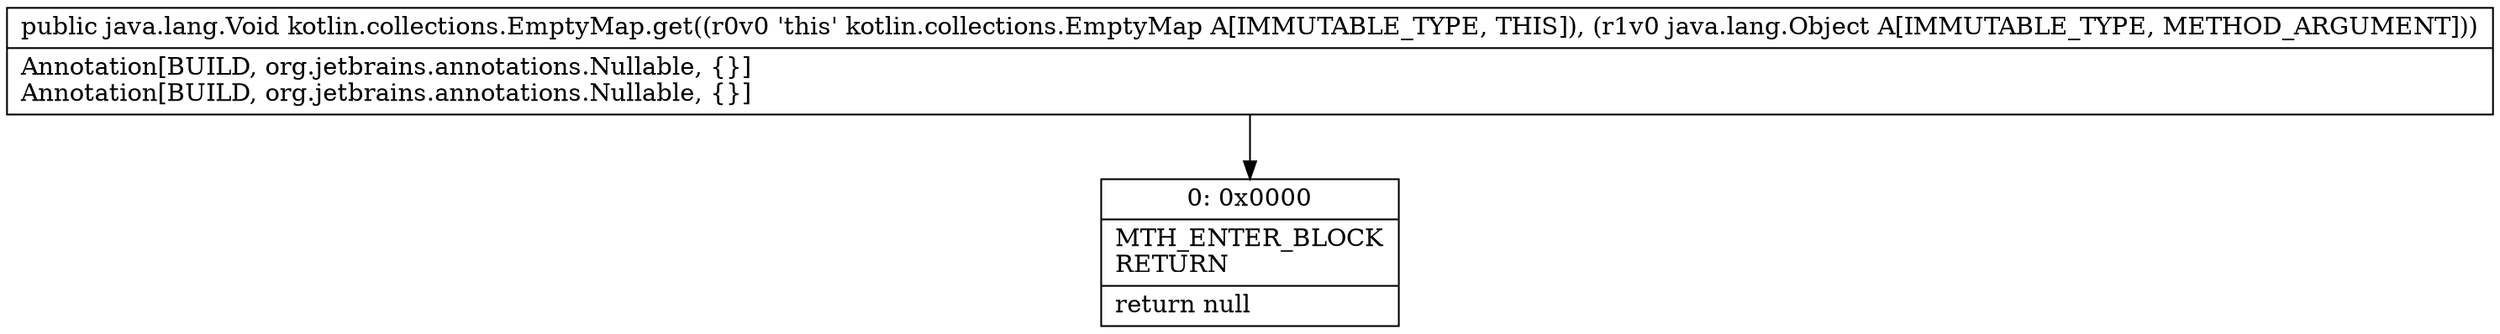 digraph "CFG forkotlin.collections.EmptyMap.get(Ljava\/lang\/Object;)Ljava\/lang\/Void;" {
Node_0 [shape=record,label="{0\:\ 0x0000|MTH_ENTER_BLOCK\lRETURN\l|return null\l}"];
MethodNode[shape=record,label="{public java.lang.Void kotlin.collections.EmptyMap.get((r0v0 'this' kotlin.collections.EmptyMap A[IMMUTABLE_TYPE, THIS]), (r1v0 java.lang.Object A[IMMUTABLE_TYPE, METHOD_ARGUMENT]))  | Annotation[BUILD, org.jetbrains.annotations.Nullable, \{\}]\lAnnotation[BUILD, org.jetbrains.annotations.Nullable, \{\}]\l}"];
MethodNode -> Node_0;
}

